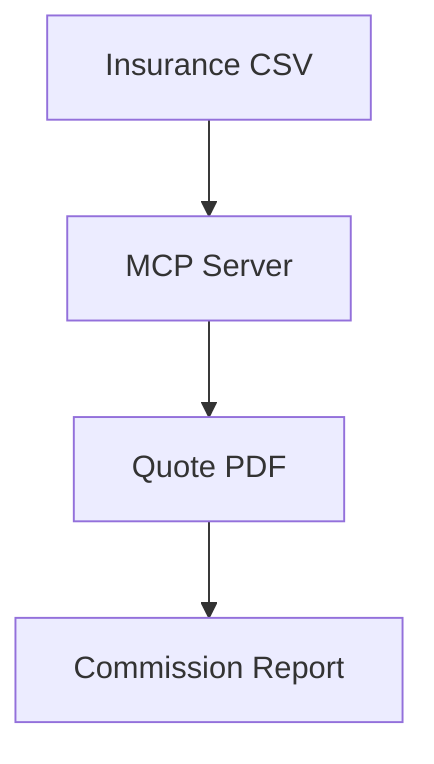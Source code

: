 graph TD
    A[Insurance CSV] --> B[MCP Server]
    B --> C[Quote PDF]
    C --> D[Commission Report]